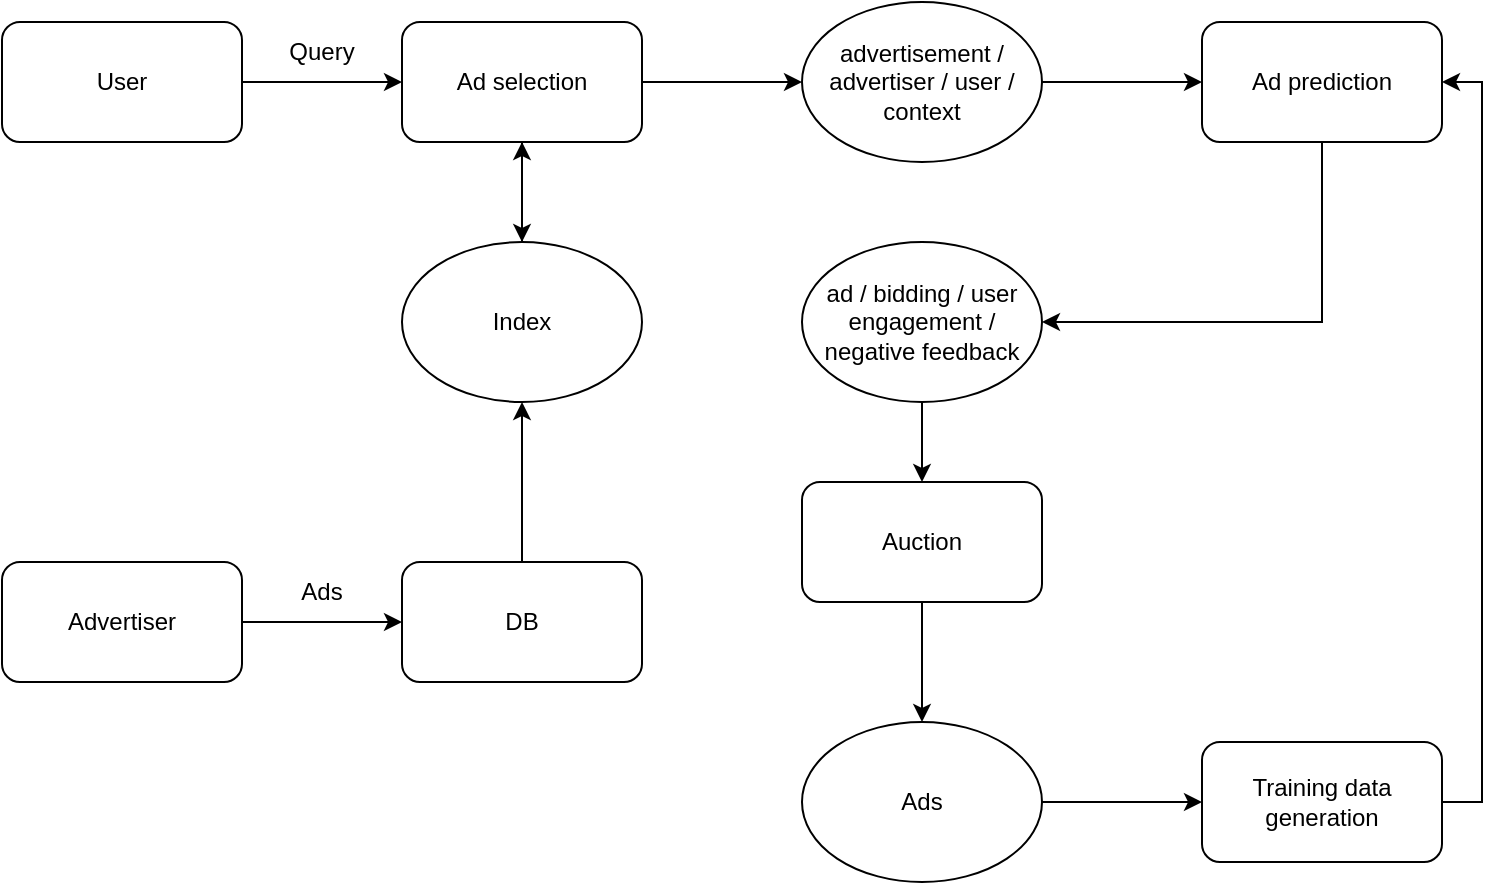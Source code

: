 <mxfile version="20.8.20" type="device"><diagram id="ZNcC-8CPmojZ1fEYAFu-" name="Page-1"><mxGraphModel dx="882" dy="596" grid="1" gridSize="10" guides="1" tooltips="1" connect="1" arrows="1" fold="1" page="1" pageScale="1" pageWidth="850" pageHeight="1100" math="0" shadow="0"><root><mxCell id="0"/><mxCell id="1" parent="0"/><mxCell id="n7BuenmuqCD32Pcl5eWK-3" style="edgeStyle=orthogonalEdgeStyle;rounded=0;orthogonalLoop=1;jettySize=auto;html=1;exitX=1;exitY=0.5;exitDx=0;exitDy=0;" edge="1" parent="1" source="n7BuenmuqCD32Pcl5eWK-1" target="n7BuenmuqCD32Pcl5eWK-2"><mxGeometry relative="1" as="geometry"/></mxCell><mxCell id="n7BuenmuqCD32Pcl5eWK-1" value="User" style="rounded=1;whiteSpace=wrap;html=1;" vertex="1" parent="1"><mxGeometry x="40" y="90" width="120" height="60" as="geometry"/></mxCell><mxCell id="n7BuenmuqCD32Pcl5eWK-11" style="edgeStyle=orthogonalEdgeStyle;rounded=0;orthogonalLoop=1;jettySize=auto;html=1;exitX=0.5;exitY=1;exitDx=0;exitDy=0;entryX=0.5;entryY=0;entryDx=0;entryDy=0;" edge="1" parent="1" source="n7BuenmuqCD32Pcl5eWK-2" target="n7BuenmuqCD32Pcl5eWK-5"><mxGeometry relative="1" as="geometry"/></mxCell><mxCell id="n7BuenmuqCD32Pcl5eWK-16" style="edgeStyle=orthogonalEdgeStyle;rounded=0;orthogonalLoop=1;jettySize=auto;html=1;exitX=1;exitY=0.5;exitDx=0;exitDy=0;" edge="1" parent="1" source="n7BuenmuqCD32Pcl5eWK-2" target="n7BuenmuqCD32Pcl5eWK-14"><mxGeometry relative="1" as="geometry"/></mxCell><mxCell id="n7BuenmuqCD32Pcl5eWK-2" value="Ad selection" style="rounded=1;whiteSpace=wrap;html=1;" vertex="1" parent="1"><mxGeometry x="240" y="90" width="120" height="60" as="geometry"/></mxCell><mxCell id="n7BuenmuqCD32Pcl5eWK-4" value="Query" style="text;html=1;strokeColor=none;fillColor=none;align=center;verticalAlign=middle;whiteSpace=wrap;rounded=0;" vertex="1" parent="1"><mxGeometry x="170" y="90" width="60" height="30" as="geometry"/></mxCell><mxCell id="n7BuenmuqCD32Pcl5eWK-12" style="edgeStyle=orthogonalEdgeStyle;rounded=0;orthogonalLoop=1;jettySize=auto;html=1;exitX=0.5;exitY=0;exitDx=0;exitDy=0;" edge="1" parent="1" source="n7BuenmuqCD32Pcl5eWK-5" target="n7BuenmuqCD32Pcl5eWK-2"><mxGeometry relative="1" as="geometry"/></mxCell><mxCell id="n7BuenmuqCD32Pcl5eWK-5" value="Index" style="ellipse;whiteSpace=wrap;html=1;" vertex="1" parent="1"><mxGeometry x="240" y="200" width="120" height="80" as="geometry"/></mxCell><mxCell id="n7BuenmuqCD32Pcl5eWK-13" style="edgeStyle=orthogonalEdgeStyle;rounded=0;orthogonalLoop=1;jettySize=auto;html=1;exitX=0.5;exitY=0;exitDx=0;exitDy=0;entryX=0.5;entryY=1;entryDx=0;entryDy=0;" edge="1" parent="1" source="n7BuenmuqCD32Pcl5eWK-6" target="n7BuenmuqCD32Pcl5eWK-5"><mxGeometry relative="1" as="geometry"/></mxCell><mxCell id="n7BuenmuqCD32Pcl5eWK-6" value="DB" style="rounded=1;whiteSpace=wrap;html=1;" vertex="1" parent="1"><mxGeometry x="240" y="360" width="120" height="60" as="geometry"/></mxCell><mxCell id="n7BuenmuqCD32Pcl5eWK-8" style="edgeStyle=orthogonalEdgeStyle;rounded=0;orthogonalLoop=1;jettySize=auto;html=1;exitX=1;exitY=0.5;exitDx=0;exitDy=0;" edge="1" parent="1" source="n7BuenmuqCD32Pcl5eWK-7" target="n7BuenmuqCD32Pcl5eWK-6"><mxGeometry relative="1" as="geometry"/></mxCell><mxCell id="n7BuenmuqCD32Pcl5eWK-7" value="Advertiser" style="rounded=1;whiteSpace=wrap;html=1;" vertex="1" parent="1"><mxGeometry x="40" y="360" width="120" height="60" as="geometry"/></mxCell><mxCell id="n7BuenmuqCD32Pcl5eWK-9" value="Ads" style="text;html=1;strokeColor=none;fillColor=none;align=center;verticalAlign=middle;whiteSpace=wrap;rounded=0;" vertex="1" parent="1"><mxGeometry x="170" y="360" width="60" height="30" as="geometry"/></mxCell><mxCell id="n7BuenmuqCD32Pcl5eWK-17" style="edgeStyle=orthogonalEdgeStyle;rounded=0;orthogonalLoop=1;jettySize=auto;html=1;exitX=1;exitY=0.5;exitDx=0;exitDy=0;entryX=0;entryY=0.5;entryDx=0;entryDy=0;" edge="1" parent="1" source="n7BuenmuqCD32Pcl5eWK-14" target="n7BuenmuqCD32Pcl5eWK-15"><mxGeometry relative="1" as="geometry"/></mxCell><mxCell id="n7BuenmuqCD32Pcl5eWK-14" value="advertisement / advertiser / user / context" style="ellipse;whiteSpace=wrap;html=1;" vertex="1" parent="1"><mxGeometry x="440" y="80" width="120" height="80" as="geometry"/></mxCell><mxCell id="n7BuenmuqCD32Pcl5eWK-22" style="edgeStyle=orthogonalEdgeStyle;rounded=0;orthogonalLoop=1;jettySize=auto;html=1;exitX=0.5;exitY=1;exitDx=0;exitDy=0;entryX=1;entryY=0.5;entryDx=0;entryDy=0;" edge="1" parent="1" source="n7BuenmuqCD32Pcl5eWK-15" target="n7BuenmuqCD32Pcl5eWK-18"><mxGeometry relative="1" as="geometry"/></mxCell><mxCell id="n7BuenmuqCD32Pcl5eWK-15" value="Ad prediction" style="rounded=1;whiteSpace=wrap;html=1;" vertex="1" parent="1"><mxGeometry x="640" y="90" width="120" height="60" as="geometry"/></mxCell><mxCell id="n7BuenmuqCD32Pcl5eWK-23" style="edgeStyle=orthogonalEdgeStyle;rounded=0;orthogonalLoop=1;jettySize=auto;html=1;exitX=0.5;exitY=1;exitDx=0;exitDy=0;entryX=0.5;entryY=0;entryDx=0;entryDy=0;" edge="1" parent="1" source="n7BuenmuqCD32Pcl5eWK-18" target="n7BuenmuqCD32Pcl5eWK-19"><mxGeometry relative="1" as="geometry"/></mxCell><mxCell id="n7BuenmuqCD32Pcl5eWK-18" value="ad / bidding / user engagement / negative feedback" style="ellipse;whiteSpace=wrap;html=1;" vertex="1" parent="1"><mxGeometry x="440" y="200" width="120" height="80" as="geometry"/></mxCell><mxCell id="n7BuenmuqCD32Pcl5eWK-24" style="edgeStyle=orthogonalEdgeStyle;rounded=0;orthogonalLoop=1;jettySize=auto;html=1;exitX=0.5;exitY=1;exitDx=0;exitDy=0;" edge="1" parent="1" source="n7BuenmuqCD32Pcl5eWK-19" target="n7BuenmuqCD32Pcl5eWK-20"><mxGeometry relative="1" as="geometry"/></mxCell><mxCell id="n7BuenmuqCD32Pcl5eWK-19" value="Auction" style="rounded=1;whiteSpace=wrap;html=1;" vertex="1" parent="1"><mxGeometry x="440" y="320" width="120" height="60" as="geometry"/></mxCell><mxCell id="n7BuenmuqCD32Pcl5eWK-25" style="edgeStyle=orthogonalEdgeStyle;rounded=0;orthogonalLoop=1;jettySize=auto;html=1;exitX=1;exitY=0.5;exitDx=0;exitDy=0;entryX=0;entryY=0.5;entryDx=0;entryDy=0;" edge="1" parent="1" source="n7BuenmuqCD32Pcl5eWK-20" target="n7BuenmuqCD32Pcl5eWK-21"><mxGeometry relative="1" as="geometry"/></mxCell><mxCell id="n7BuenmuqCD32Pcl5eWK-20" value="Ads" style="ellipse;whiteSpace=wrap;html=1;" vertex="1" parent="1"><mxGeometry x="440" y="440" width="120" height="80" as="geometry"/></mxCell><mxCell id="n7BuenmuqCD32Pcl5eWK-26" style="edgeStyle=orthogonalEdgeStyle;rounded=0;orthogonalLoop=1;jettySize=auto;html=1;exitX=1;exitY=0.5;exitDx=0;exitDy=0;entryX=1;entryY=0.5;entryDx=0;entryDy=0;" edge="1" parent="1" source="n7BuenmuqCD32Pcl5eWK-21" target="n7BuenmuqCD32Pcl5eWK-15"><mxGeometry relative="1" as="geometry"/></mxCell><mxCell id="n7BuenmuqCD32Pcl5eWK-21" value="Training data generation" style="rounded=1;whiteSpace=wrap;html=1;" vertex="1" parent="1"><mxGeometry x="640" y="450" width="120" height="60" as="geometry"/></mxCell></root></mxGraphModel></diagram></mxfile>